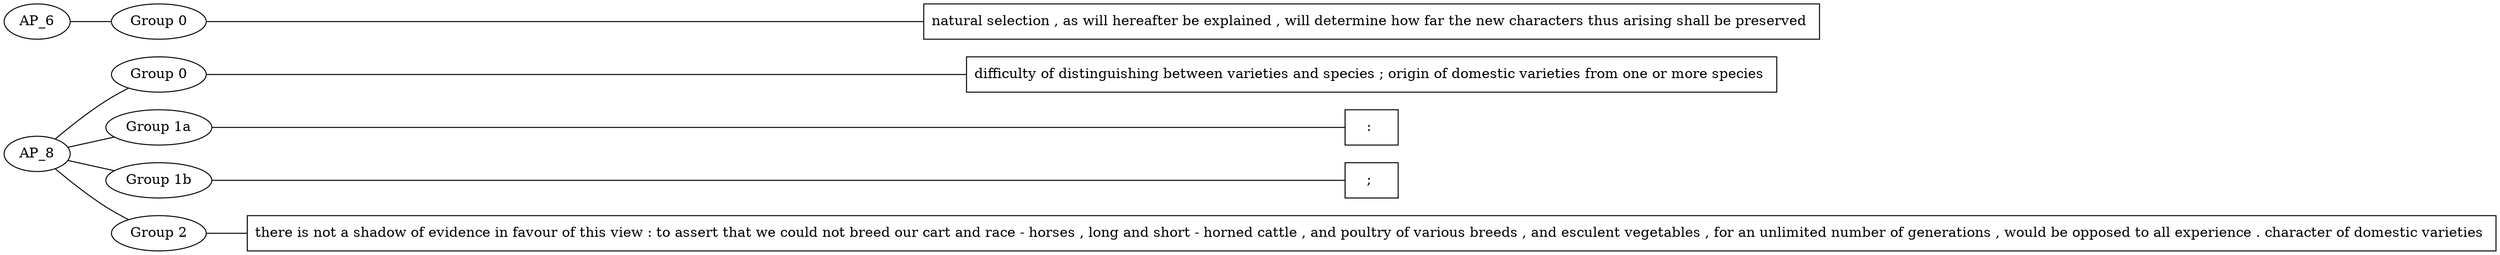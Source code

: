 graph MyGraph {
rankdir = LR
"AP_8_2_reading" [shape=box label="there is not a shadow of evidence in favour of this view : to assert that we could not breed our cart and race - horses , long and short - horned cattle , and poultry of various breeds , and esculent vegetables , for an unlimited number of generations , would be opposed to all experience . character of domestic varieties "]
"AP_8_1b_reading" [shape=box label="; "]
"AP_8_1a_reading" [shape=box label=": "]
"AP_8_0_reading" [shape=box label="difficulty of distinguishing between varieties and species ; origin of domestic varieties from one or more species "]
"AP_8_0" [label="Group 0"]
"AP_8_1a" [label="Group 1a"]
"AP_8_1b" [label="Group 1b"]
"AP_8_2" [label="Group 2"]
"AP_8_2" -- "AP_8_2_reading"
"AP_8_1b" -- "AP_8_1b_reading"
"AP_8_1a" -- "AP_8_1a_reading"
"AP_8_0" -- "AP_8_0_reading"
AP_8 -- "AP_8_2"
AP_8 -- "AP_8_1b"
AP_8 -- "AP_8_1a"
AP_8 -- "AP_8_0"
"AP_6_0_reading" [shape=box label="natural selection , as will hereafter be explained , will determine how far the new characters thus arising shall be preserved "]
"AP_6_0" [label="Group 0"]
"AP_6_0" -- "AP_6_0_reading"
AP_6 -- "AP_6_0"
}